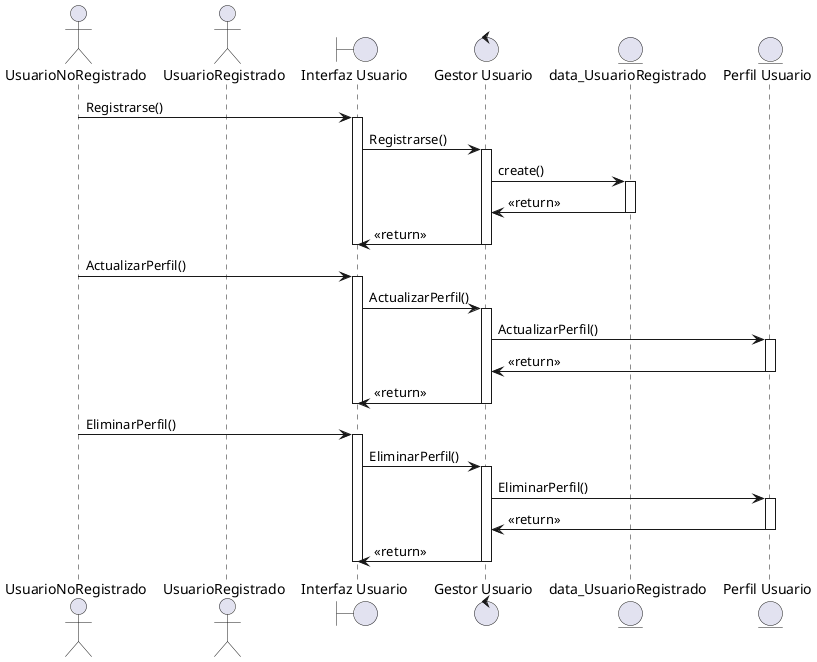 @startuml
actor UsuarioNoRegistrado
actor UsuarioRegistrado
boundary "Interfaz Usuario" as InterfazUsuario
control "Gestor Usuario" as GestorUsuario
entity "data_UsuarioRegistrado" as data_UsuarioRegistrado
entity "Perfil Usuario" as PerfilUsuario

UsuarioNoRegistrado -> InterfazUsuario : Registrarse()                                                         
activate InterfazUsuario
InterfazUsuario -> GestorUsuario : Registrarse()
activate GestorUsuario
GestorUsuario -> data_UsuarioRegistrado : create()
activate data_UsuarioRegistrado
data_UsuarioRegistrado -> GestorUsuario : <<return>>
deactivate data_UsuarioRegistrado
GestorUsuario -> InterfazUsuario : <<return>>
deactivate GestorUsuario
deactivate InterfazUsuario

UsuarioNoRegistrado -> InterfazUsuario : ActualizarPerfil()
activate InterfazUsuario
InterfazUsuario -> GestorUsuario : ActualizarPerfil()
activate GestorUsuario
GestorUsuario -> PerfilUsuario : ActualizarPerfil()
activate PerfilUsuario
PerfilUsuario -> GestorUsuario : <<return>>
deactivate PerfilUsuario
GestorUsuario -> InterfazUsuario : <<return>>
deactivate GestorUsuario
deactivate InterfazUsuario

UsuarioNoRegistrado -> InterfazUsuario : EliminarPerfil()
activate InterfazUsuario
InterfazUsuario -> GestorUsuario : EliminarPerfil()
activate GestorUsuario
GestorUsuario -> PerfilUsuario : EliminarPerfil()
activate PerfilUsuario
PerfilUsuario -> GestorUsuario : <<return>>
deactivate PerfilUsuario
GestorUsuario -> InterfazUsuario : <<return>>
deactivate GestorUsuario
deactivate InterfazUsuario

deactivate UsuarioRegistrado
@enduml